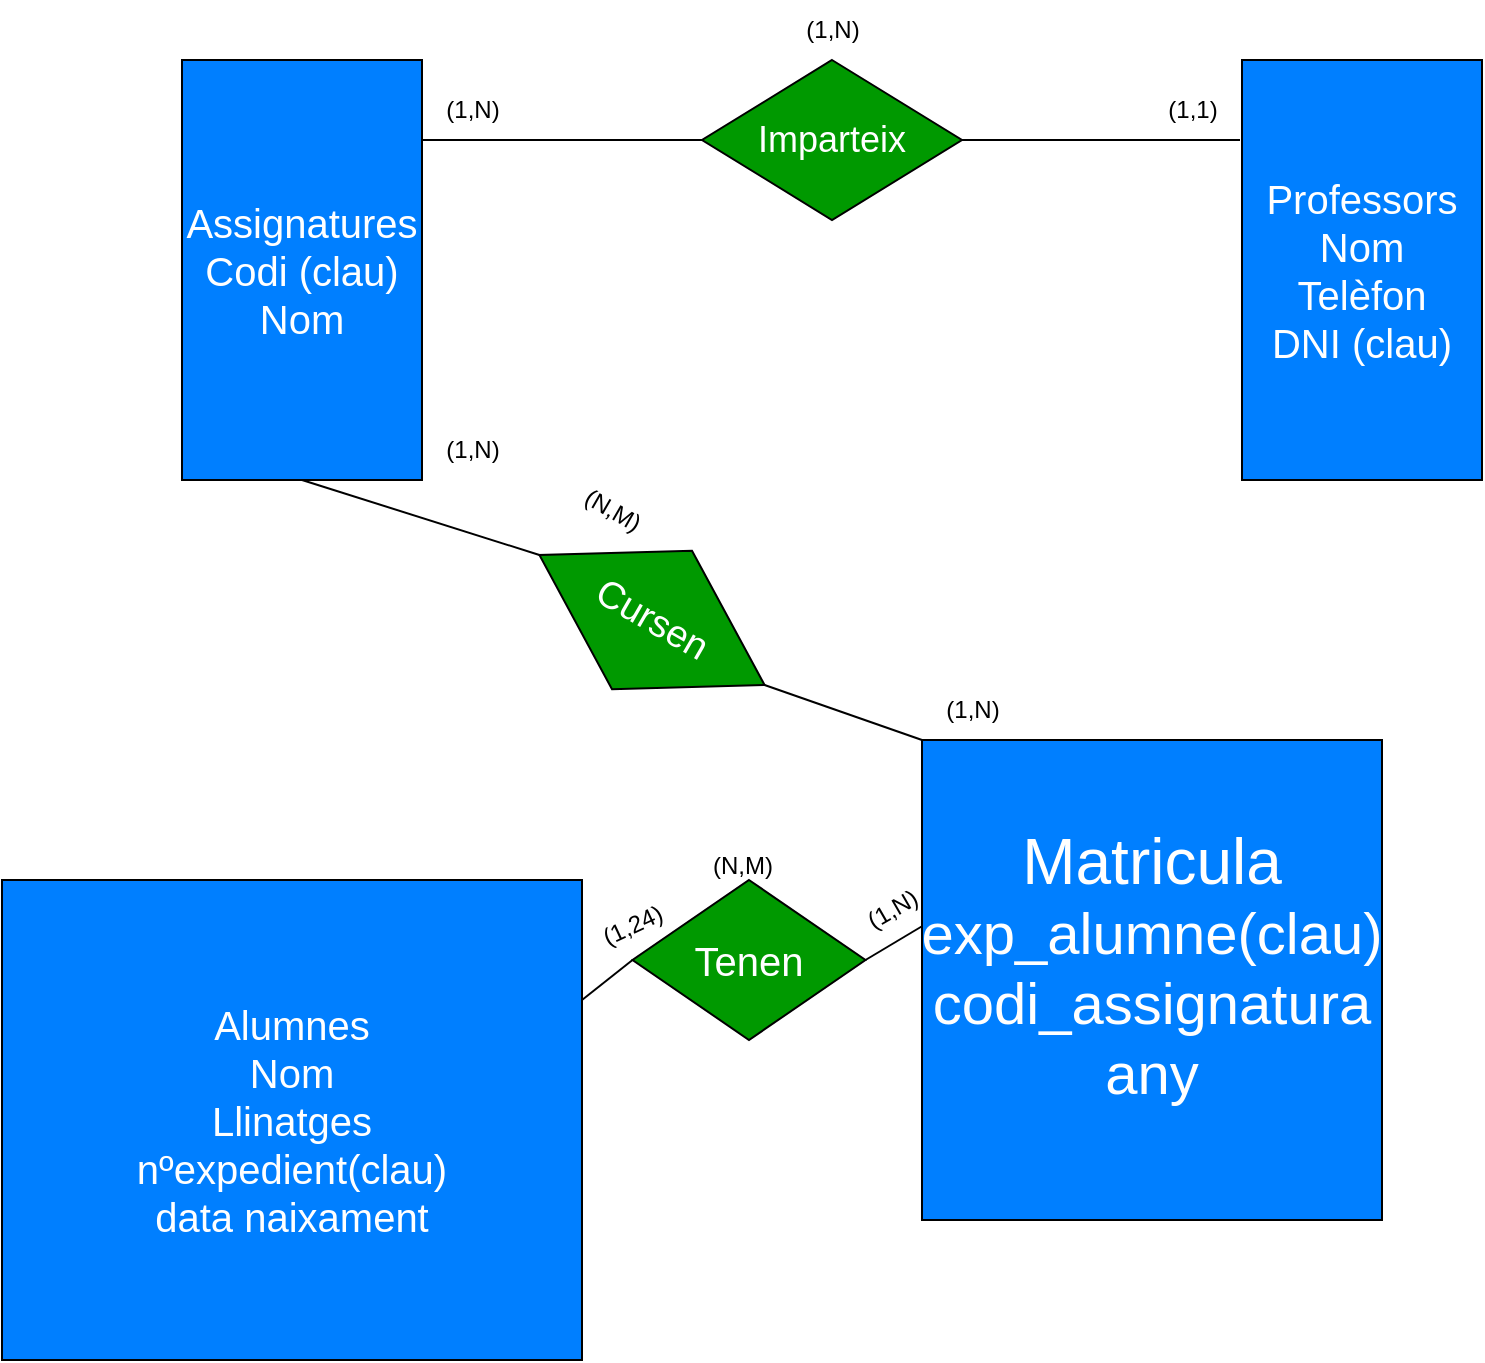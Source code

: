 <mxfile version="28.1.2">
  <diagram name="Página-1" id="8jHzjNvl9FMA_JsbMSOz">
    <mxGraphModel dx="1106" dy="661" grid="1" gridSize="10" guides="1" tooltips="1" connect="1" arrows="1" fold="1" page="1" pageScale="1" pageWidth="827" pageHeight="1169" math="0" shadow="0">
      <root>
        <mxCell id="0" />
        <mxCell id="1" parent="0" />
        <mxCell id="HtTwcpP9J3B6t8BJMx7v-1" value="&lt;font style=&quot;font-size: 20px; color: rgb(255, 255, 255);&quot;&gt;Assignatures&lt;/font&gt;&lt;div&gt;&lt;span style=&quot;background-color: transparent; color: rgb(255, 255, 255); font-size: 20px;&quot;&gt;Codi (clau)&lt;/span&gt;&lt;/div&gt;&lt;div&gt;&lt;span style=&quot;background-color: transparent; color: rgb(255, 255, 255); font-size: 20px;&quot;&gt;Nom&lt;/span&gt;&lt;/div&gt;" style="rounded=0;whiteSpace=wrap;html=1;strokeColor=#000000;fillColor=#007FFF;" parent="1" vertex="1">
          <mxGeometry x="130" y="100" width="120" height="210" as="geometry" />
        </mxCell>
        <mxCell id="HtTwcpP9J3B6t8BJMx7v-4" value="&lt;font style=&quot;font-size: 20px; color: rgb(255, 255, 255);&quot;&gt;Alumnes&lt;/font&gt;&lt;div&gt;&lt;font style=&quot;font-size: 20px; color: rgb(255, 255, 255);&quot;&gt;Nom&lt;/font&gt;&lt;/div&gt;&lt;div&gt;&lt;font style=&quot;font-size: 20px; color: rgb(255, 255, 255);&quot;&gt;Llinatges&lt;/font&gt;&lt;/div&gt;&lt;div&gt;&lt;font style=&quot;font-size: 20px; color: rgb(255, 255, 255);&quot;&gt;nºexpedient(clau)&lt;/font&gt;&lt;/div&gt;&lt;div&gt;&lt;font style=&quot;font-size: 20px; color: rgb(255, 255, 255);&quot;&gt;data naixament&lt;/font&gt;&lt;/div&gt;" style="rounded=0;whiteSpace=wrap;html=1;strokeColor=#000000;fillColor=#007FFF;" parent="1" vertex="1">
          <mxGeometry x="40" y="510" width="290" height="240" as="geometry" />
        </mxCell>
        <mxCell id="HtTwcpP9J3B6t8BJMx7v-5" value="&lt;font style=&quot;font-size: 20px; color: rgb(255, 255, 255);&quot;&gt;Professors&lt;/font&gt;&lt;div&gt;&lt;font style=&quot;font-size: 20px; color: rgb(255, 255, 255);&quot;&gt;Nom&lt;/font&gt;&lt;/div&gt;&lt;div&gt;&lt;font style=&quot;font-size: 20px; color: rgb(255, 255, 255);&quot;&gt;Telèfon&lt;/font&gt;&lt;/div&gt;&lt;div&gt;&lt;font style=&quot;font-size: 20px; color: rgb(255, 255, 255);&quot;&gt;DNI (clau)&lt;/font&gt;&lt;/div&gt;" style="rounded=0;whiteSpace=wrap;html=1;strokeColor=#000000;fillColor=#007FFF;" parent="1" vertex="1">
          <mxGeometry x="660" y="100" width="120" height="210" as="geometry" />
        </mxCell>
        <mxCell id="HtTwcpP9J3B6t8BJMx7v-6" value="&lt;font style=&quot;color: rgb(255, 255, 255); font-size: 18px;&quot;&gt;Imparteix&lt;/font&gt;" style="rhombus;whiteSpace=wrap;html=1;strokeColor=#000000;fillColor=#009900;" parent="1" vertex="1">
          <mxGeometry x="390" y="100" width="130" height="80" as="geometry" />
        </mxCell>
        <mxCell id="HtTwcpP9J3B6t8BJMx7v-8" value="&lt;font style=&quot;color: rgb(255, 255, 255); font-size: 19px;&quot;&gt;Cursen&lt;/font&gt;" style="rhombus;whiteSpace=wrap;html=1;strokeColor=#000000;fillColor=#009900;rotation=30;" parent="1" vertex="1">
          <mxGeometry x="300" y="340" width="130" height="80" as="geometry" />
        </mxCell>
        <mxCell id="HtTwcpP9J3B6t8BJMx7v-9" value="" style="endArrow=none;html=1;rounded=0;exitX=1;exitY=0.5;exitDx=0;exitDy=0;entryX=0;entryY=0;entryDx=0;entryDy=0;" parent="1" source="HtTwcpP9J3B6t8BJMx7v-8" target="HtTwcpP9J3B6t8BJMx7v-26" edge="1">
          <mxGeometry width="50" height="50" relative="1" as="geometry">
            <mxPoint x="390" y="370" as="sourcePoint" />
            <mxPoint x="440" y="320" as="targetPoint" />
          </mxGeometry>
        </mxCell>
        <mxCell id="HtTwcpP9J3B6t8BJMx7v-10" value="" style="endArrow=none;html=1;rounded=0;exitX=0;exitY=0.5;exitDx=0;exitDy=0;entryX=0.5;entryY=1;entryDx=0;entryDy=0;" parent="1" source="HtTwcpP9J3B6t8BJMx7v-8" target="HtTwcpP9J3B6t8BJMx7v-1" edge="1">
          <mxGeometry width="50" height="50" relative="1" as="geometry">
            <mxPoint x="390" y="370" as="sourcePoint" />
            <mxPoint x="440" y="320" as="targetPoint" />
          </mxGeometry>
        </mxCell>
        <mxCell id="HtTwcpP9J3B6t8BJMx7v-11" value="" style="endArrow=none;html=1;rounded=0;entryX=0;entryY=0.5;entryDx=0;entryDy=0;" parent="1" target="HtTwcpP9J3B6t8BJMx7v-6" edge="1">
          <mxGeometry width="50" height="50" relative="1" as="geometry">
            <mxPoint x="250" y="140" as="sourcePoint" />
            <mxPoint x="440" y="320" as="targetPoint" />
          </mxGeometry>
        </mxCell>
        <mxCell id="HtTwcpP9J3B6t8BJMx7v-12" value="" style="endArrow=none;html=1;rounded=0;" parent="1" source="HtTwcpP9J3B6t8BJMx7v-6" edge="1">
          <mxGeometry width="50" height="50" relative="1" as="geometry">
            <mxPoint x="390" y="370" as="sourcePoint" />
            <mxPoint x="659" y="140" as="targetPoint" />
          </mxGeometry>
        </mxCell>
        <mxCell id="HtTwcpP9J3B6t8BJMx7v-13" value="(1,1)" style="text;html=1;align=center;verticalAlign=middle;resizable=0;points=[];autosize=1;strokeColor=none;fillColor=none;" parent="1" vertex="1">
          <mxGeometry x="610" y="110" width="50" height="30" as="geometry" />
        </mxCell>
        <mxCell id="HtTwcpP9J3B6t8BJMx7v-14" value="(1,N)" style="text;html=1;align=center;verticalAlign=middle;resizable=0;points=[];autosize=1;strokeColor=none;fillColor=none;" parent="1" vertex="1">
          <mxGeometry x="250" y="110" width="50" height="30" as="geometry" />
        </mxCell>
        <mxCell id="HtTwcpP9J3B6t8BJMx7v-17" value="(1,N)" style="text;html=1;align=center;verticalAlign=middle;resizable=0;points=[];autosize=1;strokeColor=none;fillColor=none;" parent="1" vertex="1">
          <mxGeometry x="430" y="70" width="50" height="30" as="geometry" />
        </mxCell>
        <mxCell id="HtTwcpP9J3B6t8BJMx7v-18" value="(N,M)" style="text;html=1;align=center;verticalAlign=middle;resizable=0;points=[];autosize=1;strokeColor=none;fillColor=none;rotation=30;" parent="1" vertex="1">
          <mxGeometry x="320" y="310" width="50" height="30" as="geometry" />
        </mxCell>
        <mxCell id="HtTwcpP9J3B6t8BJMx7v-22" value="(1,N)" style="text;html=1;align=center;verticalAlign=middle;resizable=0;points=[];autosize=1;strokeColor=none;fillColor=none;" parent="1" vertex="1">
          <mxGeometry x="500" y="410" width="50" height="30" as="geometry" />
        </mxCell>
        <mxCell id="HtTwcpP9J3B6t8BJMx7v-24" value="(1,N)" style="text;html=1;align=center;verticalAlign=middle;resizable=0;points=[];autosize=1;strokeColor=none;fillColor=none;" parent="1" vertex="1">
          <mxGeometry x="250" y="280" width="50" height="30" as="geometry" />
        </mxCell>
        <mxCell id="HtTwcpP9J3B6t8BJMx7v-26" value="&lt;font style=&quot;color: rgb(255, 255, 255); font-size: 32px;&quot;&gt;Matricula&lt;/font&gt;&lt;div&gt;&lt;font color=&quot;#ffffff&quot;&gt;&lt;font style=&quot;font-size: 29px;&quot;&gt;exp_alumne(clau)&lt;/font&gt;&lt;/font&gt;&lt;/div&gt;&lt;div&gt;&lt;font color=&quot;#ffffff&quot;&gt;&lt;span style=&quot;font-size: 29px;&quot;&gt;codi_assignatura&lt;/span&gt;&lt;/font&gt;&lt;/div&gt;&lt;div&gt;&lt;font color=&quot;#ffffff&quot;&gt;&lt;span style=&quot;font-size: 29px;&quot;&gt;any&lt;br&gt;&lt;/span&gt;&lt;/font&gt;&lt;div&gt;&lt;br&gt;&lt;/div&gt;&lt;/div&gt;" style="rounded=0;whiteSpace=wrap;html=1;fillColor=#007FFF;" parent="1" vertex="1">
          <mxGeometry x="500" y="440" width="230" height="240" as="geometry" />
        </mxCell>
        <mxCell id="HtTwcpP9J3B6t8BJMx7v-28" value="" style="endArrow=none;html=1;rounded=0;exitX=1;exitY=0.5;exitDx=0;exitDy=0;entryX=0;entryY=0.388;entryDx=0;entryDy=0;entryPerimeter=0;" parent="1" source="HtTwcpP9J3B6t8BJMx7v-29" target="HtTwcpP9J3B6t8BJMx7v-26" edge="1">
          <mxGeometry width="50" height="50" relative="1" as="geometry">
            <mxPoint x="390" y="480" as="sourcePoint" />
            <mxPoint x="440" y="430" as="targetPoint" />
          </mxGeometry>
        </mxCell>
        <mxCell id="HtTwcpP9J3B6t8BJMx7v-30" value="" style="endArrow=none;html=1;rounded=0;exitX=1;exitY=0.25;exitDx=0;exitDy=0;entryX=0;entryY=0.5;entryDx=0;entryDy=0;" parent="1" source="HtTwcpP9J3B6t8BJMx7v-4" target="HtTwcpP9J3B6t8BJMx7v-29" edge="1">
          <mxGeometry width="50" height="50" relative="1" as="geometry">
            <mxPoint x="330" y="570" as="sourcePoint" />
            <mxPoint x="496" y="512" as="targetPoint" />
          </mxGeometry>
        </mxCell>
        <mxCell id="HtTwcpP9J3B6t8BJMx7v-29" value="&lt;font style=&quot;color: rgb(255, 255, 255); font-size: 20px;&quot;&gt;Tenen&lt;/font&gt;" style="rhombus;whiteSpace=wrap;html=1;rotation=0;fillColor=#009900;" parent="1" vertex="1">
          <mxGeometry x="355.25" y="510" width="116.5" height="80" as="geometry" />
        </mxCell>
        <mxCell id="HtTwcpP9J3B6t8BJMx7v-31" value="(N,M)" style="text;html=1;align=center;verticalAlign=middle;resizable=0;points=[];autosize=1;strokeColor=none;fillColor=none;" parent="1" vertex="1">
          <mxGeometry x="385" y="488" width="50" height="30" as="geometry" />
        </mxCell>
        <mxCell id="HtTwcpP9J3B6t8BJMx7v-32" value="(1,24)" style="text;html=1;align=center;verticalAlign=middle;resizable=0;points=[];autosize=1;strokeColor=none;fillColor=none;rotation=-25;" parent="1" vertex="1">
          <mxGeometry x="330" y="518" width="50" height="30" as="geometry" />
        </mxCell>
        <mxCell id="HtTwcpP9J3B6t8BJMx7v-33" value="(1,N)" style="text;html=1;align=center;verticalAlign=middle;resizable=0;points=[];autosize=1;strokeColor=none;fillColor=none;rotation=-30;" parent="1" vertex="1">
          <mxGeometry x="460" y="510" width="50" height="30" as="geometry" />
        </mxCell>
      </root>
    </mxGraphModel>
  </diagram>
</mxfile>
